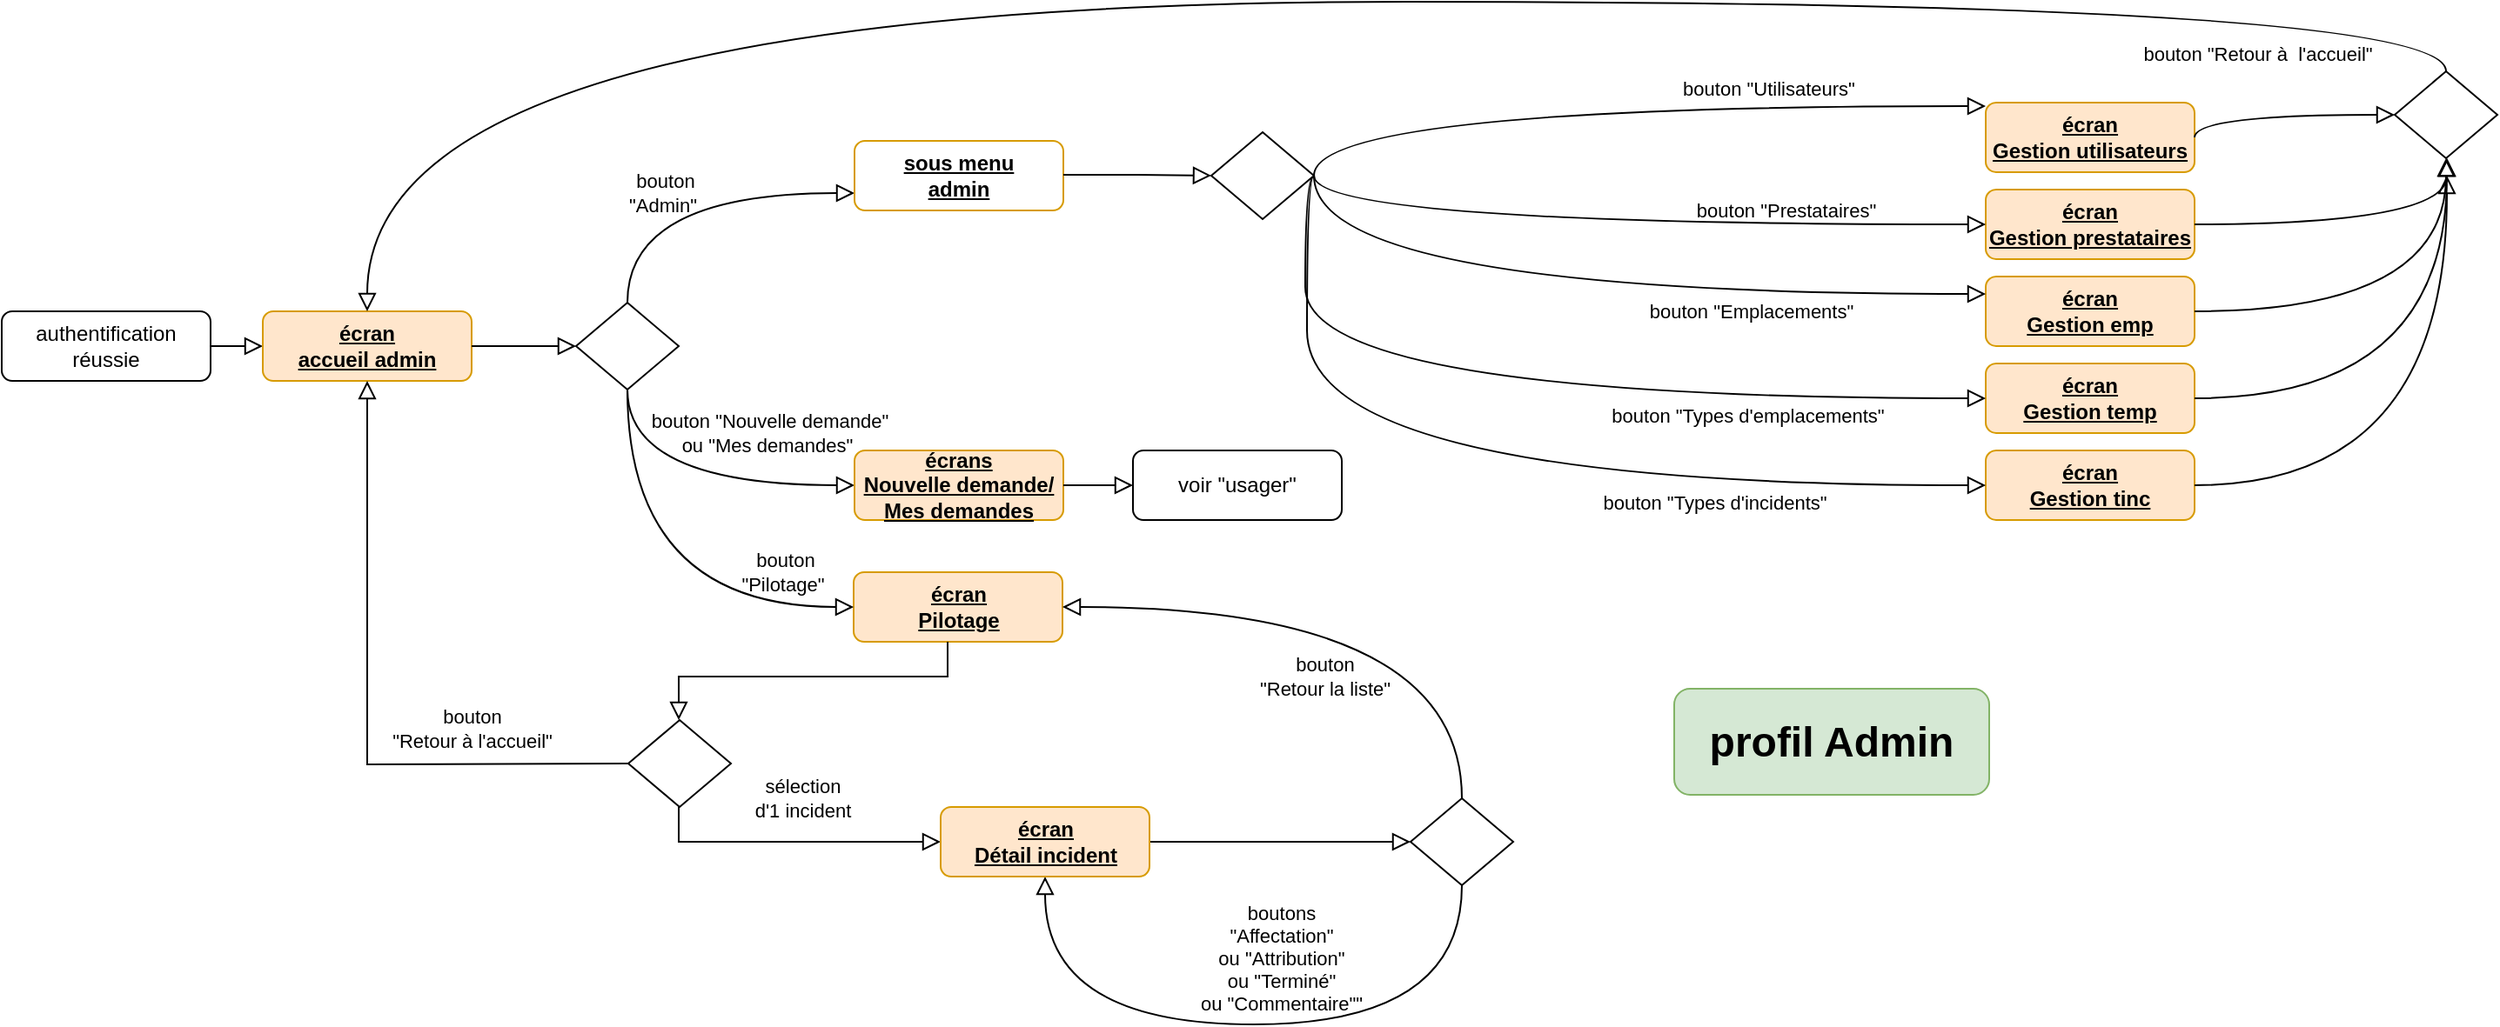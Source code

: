 <mxfile version="20.5.1" type="device"><diagram id="C5RBs43oDa-KdzZeNtuy" name="Page-1"><mxGraphModel dx="1646" dy="796" grid="0" gridSize="10" guides="1" tooltips="1" connect="1" arrows="1" fold="1" page="0" pageScale="1" pageWidth="827" pageHeight="1169" math="0" shadow="0"><root><mxCell id="WIyWlLk6GJQsqaUBKTNV-0"/><mxCell id="WIyWlLk6GJQsqaUBKTNV-1" parent="WIyWlLk6GJQsqaUBKTNV-0"/><mxCell id="wHWWd4oBxxGEsDB28wgn-13" value="&lt;b&gt;&lt;u&gt;écran&lt;br&gt;Gestion utilisateurs&lt;br&gt;&lt;/u&gt;&lt;/b&gt;" style="rounded=1;whiteSpace=wrap;html=1;fontSize=12;glass=0;strokeWidth=1;shadow=0;fillColor=#ffe6cc;strokeColor=#d79b00;" parent="WIyWlLk6GJQsqaUBKTNV-1" vertex="1"><mxGeometry x="995" y="78" width="120" height="40" as="geometry"/></mxCell><mxCell id="wHWWd4oBxxGEsDB28wgn-15" value="bouton &quot;Utilisateurs&quot;" style="rounded=0;html=1;jettySize=auto;orthogonalLoop=1;fontSize=11;endArrow=block;endFill=0;endSize=8;strokeWidth=1;shadow=0;labelBackgroundColor=none;edgeStyle=orthogonalEdgeStyle;exitX=1;exitY=0.5;exitDx=0;exitDy=0;curved=1;" parent="WIyWlLk6GJQsqaUBKTNV-1" source="XSv2vRxfYWQ-5kXtEl3n-26" target="wHWWd4oBxxGEsDB28wgn-13" edge="1"><mxGeometry x="0.413" y="10" relative="1" as="geometry"><mxPoint x="885" y="268" as="sourcePoint"/><mxPoint x="945" y="308" as="targetPoint"/><mxPoint as="offset"/><Array as="points"><mxPoint x="609" y="80"/></Array></mxGeometry></mxCell><mxCell id="wHWWd4oBxxGEsDB28wgn-38" value="authentification&lt;br&gt;réussie" style="rounded=1;whiteSpace=wrap;html=1;fontSize=12;glass=0;strokeWidth=1;shadow=0;" parent="WIyWlLk6GJQsqaUBKTNV-1" vertex="1"><mxGeometry x="-145" y="198" width="120" height="40" as="geometry"/></mxCell><mxCell id="wHWWd4oBxxGEsDB28wgn-39" value="" style="rounded=0;html=1;jettySize=auto;orthogonalLoop=1;fontSize=11;endArrow=block;endFill=0;endSize=8;strokeWidth=1;shadow=0;labelBackgroundColor=none;edgeStyle=orthogonalEdgeStyle;exitX=1;exitY=0.5;exitDx=0;exitDy=0;entryX=0;entryY=0.5;entryDx=0;entryDy=0;" parent="WIyWlLk6GJQsqaUBKTNV-1" source="wHWWd4oBxxGEsDB28wgn-38" target="XSv2vRxfYWQ-5kXtEl3n-1" edge="1"><mxGeometry relative="1" as="geometry"><mxPoint x="135" y="228" as="sourcePoint"/><mxPoint x="5" y="218" as="targetPoint"/><Array as="points"/></mxGeometry></mxCell><mxCell id="WacxPHQUBbal0EynzybE-0" value="&lt;b&gt;&lt;u&gt;écran&lt;br&gt;Gestion prestataires&lt;br&gt;&lt;/u&gt;&lt;/b&gt;" style="rounded=1;whiteSpace=wrap;html=1;fontSize=12;glass=0;strokeWidth=1;shadow=0;fillColor=#ffe6cc;strokeColor=#d79b00;" parent="WIyWlLk6GJQsqaUBKTNV-1" vertex="1"><mxGeometry x="995" y="128" width="120" height="40" as="geometry"/></mxCell><mxCell id="WacxPHQUBbal0EynzybE-1" value="bouton &quot;Prestataires&quot;" style="rounded=0;html=1;jettySize=auto;orthogonalLoop=1;fontSize=11;endArrow=block;endFill=0;endSize=8;strokeWidth=1;shadow=0;labelBackgroundColor=none;edgeStyle=orthogonalEdgeStyle;exitX=1;exitY=0.5;exitDx=0;exitDy=0;entryX=0;entryY=0.5;entryDx=0;entryDy=0;curved=1;" parent="WIyWlLk6GJQsqaUBKTNV-1" source="XSv2vRxfYWQ-5kXtEl3n-26" target="WacxPHQUBbal0EynzybE-0" edge="1"><mxGeometry x="0.444" y="8" relative="1" as="geometry"><mxPoint x="855" y="228" as="sourcePoint"/><mxPoint x="942" y="188" as="targetPoint"/><Array as="points"><mxPoint x="609" y="148"/></Array><mxPoint as="offset"/></mxGeometry></mxCell><mxCell id="WacxPHQUBbal0EynzybE-3" value="&lt;b&gt;&lt;u&gt;écran&lt;br&gt;Gestion emp&lt;br&gt;&lt;/u&gt;&lt;/b&gt;" style="rounded=1;whiteSpace=wrap;html=1;fontSize=12;glass=0;strokeWidth=1;shadow=0;fillColor=#ffe6cc;strokeColor=#d79b00;" parent="WIyWlLk6GJQsqaUBKTNV-1" vertex="1"><mxGeometry x="995" y="178" width="120" height="40" as="geometry"/></mxCell><mxCell id="WacxPHQUBbal0EynzybE-4" value="&lt;b&gt;&lt;u&gt;écran&lt;br&gt;Gestion temp&lt;br&gt;&lt;/u&gt;&lt;/b&gt;" style="rounded=1;whiteSpace=wrap;html=1;fontSize=12;glass=0;strokeWidth=1;shadow=0;fillColor=#ffe6cc;strokeColor=#d79b00;" parent="WIyWlLk6GJQsqaUBKTNV-1" vertex="1"><mxGeometry x="995" y="228" width="120" height="40" as="geometry"/></mxCell><mxCell id="WacxPHQUBbal0EynzybE-5" value="&lt;b&gt;&lt;u&gt;écran&lt;br&gt;Gestion tinc&lt;br&gt;&lt;/u&gt;&lt;/b&gt;" style="rounded=1;whiteSpace=wrap;html=1;fontSize=12;glass=0;strokeWidth=1;shadow=0;fillColor=#ffe6cc;strokeColor=#d79b00;" parent="WIyWlLk6GJQsqaUBKTNV-1" vertex="1"><mxGeometry x="995" y="278" width="120" height="40" as="geometry"/></mxCell><mxCell id="1AEIZfNOUrxyhgqVMBDC-114" value="bouton &quot;Types d'emplacements&quot;" style="html=1;jettySize=auto;orthogonalLoop=1;fontSize=11;endArrow=block;endFill=0;endSize=8;strokeWidth=1;shadow=0;labelBackgroundColor=none;edgeStyle=orthogonalEdgeStyle;exitX=1;exitY=0.5;exitDx=0;exitDy=0;entryX=0;entryY=0.5;entryDx=0;entryDy=0;curved=1;" parent="WIyWlLk6GJQsqaUBKTNV-1" source="XSv2vRxfYWQ-5kXtEl3n-26" target="WacxPHQUBbal0EynzybE-4" edge="1"><mxGeometry x="0.475" y="-10" relative="1" as="geometry"><mxPoint x="855" y="277.5" as="sourcePoint"/><mxPoint x="932" y="277.5" as="targetPoint"/><Array as="points"><mxPoint x="604" y="248"/></Array><mxPoint as="offset"/></mxGeometry></mxCell><mxCell id="1AEIZfNOUrxyhgqVMBDC-115" value="bouton &quot;Types d'incidents&quot;" style="html=1;jettySize=auto;orthogonalLoop=1;fontSize=11;endArrow=block;endFill=0;endSize=8;strokeWidth=1;shadow=0;labelBackgroundColor=none;edgeStyle=orthogonalEdgeStyle;entryX=0;entryY=0.5;entryDx=0;entryDy=0;curved=1;exitX=1;exitY=0.5;exitDx=0;exitDy=0;" parent="WIyWlLk6GJQsqaUBKTNV-1" source="XSv2vRxfYWQ-5kXtEl3n-26" target="WacxPHQUBbal0EynzybE-5" edge="1"><mxGeometry x="0.452" y="-10" relative="1" as="geometry"><mxPoint x="605" y="68" as="sourcePoint"/><mxPoint x="932" y="327.5" as="targetPoint"/><Array as="points"><mxPoint x="605" y="120"/><mxPoint x="605" y="298"/></Array><mxPoint as="offset"/></mxGeometry></mxCell><mxCell id="1AEIZfNOUrxyhgqVMBDC-116" value="bouton &quot;Emplacements&quot;" style="rounded=0;html=1;jettySize=auto;orthogonalLoop=1;fontSize=11;endArrow=block;endFill=0;endSize=8;strokeWidth=1;shadow=0;labelBackgroundColor=none;edgeStyle=orthogonalEdgeStyle;exitX=1;exitY=0.5;exitDx=0;exitDy=0;entryX=0;entryY=0.25;entryDx=0;entryDy=0;curved=1;" parent="WIyWlLk6GJQsqaUBKTNV-1" source="XSv2vRxfYWQ-5kXtEl3n-26" target="WacxPHQUBbal0EynzybE-3" edge="1"><mxGeometry x="0.405" y="-10" relative="1" as="geometry"><mxPoint x="855" y="377.5" as="sourcePoint"/><mxPoint x="932" y="377.5" as="targetPoint"/><Array as="points"><mxPoint x="609" y="188"/></Array><mxPoint as="offset"/></mxGeometry></mxCell><mxCell id="XSv2vRxfYWQ-5kXtEl3n-1" value="&lt;b&gt;&lt;u&gt;écran&lt;br&gt;accueil admin&lt;/u&gt;&lt;/b&gt;" style="rounded=1;whiteSpace=wrap;html=1;fontSize=12;glass=0;strokeWidth=1;shadow=0;fillColor=#ffe6cc;strokeColor=#d79b00;" parent="WIyWlLk6GJQsqaUBKTNV-1" vertex="1"><mxGeometry x="5" y="198" width="120" height="40" as="geometry"/></mxCell><mxCell id="XSv2vRxfYWQ-5kXtEl3n-2" value="bouton &quot;Nouvelle demande&quot;&lt;br&gt;ou&amp;nbsp;&quot;Mes demandes&quot;&amp;nbsp;" style="rounded=0;html=1;jettySize=auto;orthogonalLoop=1;fontSize=11;endArrow=block;endFill=0;endSize=8;strokeWidth=1;shadow=0;labelBackgroundColor=none;edgeStyle=orthogonalEdgeStyle;entryX=0;entryY=0.5;entryDx=0;entryDy=0;exitX=0.5;exitY=1;exitDx=0;exitDy=0;curved=1;" parent="WIyWlLk6GJQsqaUBKTNV-1" source="XSv2vRxfYWQ-5kXtEl3n-10" target="XSv2vRxfYWQ-5kXtEl3n-3" edge="1"><mxGeometry x="0.461" y="30" relative="1" as="geometry"><mxPoint x="215" y="278" as="sourcePoint"/><mxPoint x="335" y="278" as="targetPoint"/><mxPoint x="1" as="offset"/></mxGeometry></mxCell><mxCell id="XSv2vRxfYWQ-5kXtEl3n-3" value="&lt;b&gt;&lt;u&gt;écrans&lt;br&gt;Nouvelle demande/&lt;br&gt;Mes demandes&lt;br&gt;&lt;/u&gt;&lt;/b&gt;" style="rounded=1;whiteSpace=wrap;html=1;fontSize=12;glass=0;strokeWidth=1;shadow=0;fillColor=#ffe6cc;strokeColor=#d79b00;" parent="WIyWlLk6GJQsqaUBKTNV-1" vertex="1"><mxGeometry x="345" y="278" width="120" height="40" as="geometry"/></mxCell><mxCell id="XSv2vRxfYWQ-5kXtEl3n-4" value="voir &quot;usager&quot;" style="rounded=1;whiteSpace=wrap;html=1;fontSize=12;glass=0;strokeWidth=1;shadow=0;" parent="WIyWlLk6GJQsqaUBKTNV-1" vertex="1"><mxGeometry x="505" y="278" width="120" height="40" as="geometry"/></mxCell><mxCell id="XSv2vRxfYWQ-5kXtEl3n-5" value="" style="rounded=0;html=1;jettySize=auto;orthogonalLoop=1;fontSize=11;endArrow=block;endFill=0;endSize=8;strokeWidth=1;shadow=0;labelBackgroundColor=none;edgeStyle=orthogonalEdgeStyle;entryX=0;entryY=0.5;entryDx=0;entryDy=0;exitX=1;exitY=0.5;exitDx=0;exitDy=0;" parent="WIyWlLk6GJQsqaUBKTNV-1" source="XSv2vRxfYWQ-5kXtEl3n-3" target="XSv2vRxfYWQ-5kXtEl3n-4" edge="1"><mxGeometry relative="1" as="geometry"><mxPoint x="475" y="368" as="sourcePoint"/><mxPoint x="515" y="368" as="targetPoint"/><Array as="points"><mxPoint x="495" y="298"/><mxPoint x="495" y="298"/></Array></mxGeometry></mxCell><mxCell id="XSv2vRxfYWQ-5kXtEl3n-10" value="" style="rhombus;whiteSpace=wrap;html=1;shadow=0;fontFamily=Helvetica;fontSize=12;align=center;strokeWidth=1;spacing=6;spacingTop=-4;" parent="WIyWlLk6GJQsqaUBKTNV-1" vertex="1"><mxGeometry x="185" y="193" width="59" height="50" as="geometry"/></mxCell><mxCell id="XSv2vRxfYWQ-5kXtEl3n-11" value="" style="rounded=0;html=1;jettySize=auto;orthogonalLoop=1;fontSize=11;endArrow=block;endFill=0;endSize=8;strokeWidth=1;shadow=0;labelBackgroundColor=none;edgeStyle=orthogonalEdgeStyle;exitX=1;exitY=0.5;exitDx=0;exitDy=0;entryX=0;entryY=0.5;entryDx=0;entryDy=0;" parent="WIyWlLk6GJQsqaUBKTNV-1" source="XSv2vRxfYWQ-5kXtEl3n-1" target="XSv2vRxfYWQ-5kXtEl3n-10" edge="1"><mxGeometry relative="1" as="geometry"><mxPoint x="254" y="233" as="sourcePoint"/><mxPoint x="355" y="233" as="targetPoint"/><Array as="points"/></mxGeometry></mxCell><mxCell id="XSv2vRxfYWQ-5kXtEl3n-12" value="&lt;b&gt;&lt;u&gt;écran&lt;br&gt;Pilotage&lt;br&gt;&lt;/u&gt;&lt;/b&gt;" style="rounded=1;whiteSpace=wrap;html=1;fontSize=12;glass=0;strokeWidth=1;shadow=0;fillColor=#ffe6cc;strokeColor=#d79b00;" parent="WIyWlLk6GJQsqaUBKTNV-1" vertex="1"><mxGeometry x="344.5" y="348" width="120" height="40" as="geometry"/></mxCell><mxCell id="XSv2vRxfYWQ-5kXtEl3n-13" value="sélection&lt;br&gt;d'1 incident" style="rounded=0;html=1;jettySize=auto;orthogonalLoop=1;fontSize=11;endArrow=block;endFill=0;endSize=8;strokeWidth=1;shadow=0;labelBackgroundColor=none;edgeStyle=orthogonalEdgeStyle;exitX=0.5;exitY=1;exitDx=0;exitDy=0;entryX=0;entryY=0.5;entryDx=0;entryDy=0;" parent="WIyWlLk6GJQsqaUBKTNV-1" target="XSv2vRxfYWQ-5kXtEl3n-18" edge="1"><mxGeometry x="0.062" y="25" relative="1" as="geometry"><mxPoint x="244" y="483" as="sourcePoint"/><mxPoint x="474.5" y="508" as="targetPoint"/><Array as="points"><mxPoint x="244.5" y="503"/></Array><mxPoint as="offset"/></mxGeometry></mxCell><mxCell id="XSv2vRxfYWQ-5kXtEl3n-14" value="" style="rounded=0;html=1;jettySize=auto;orthogonalLoop=1;fontSize=11;endArrow=block;endFill=0;endSize=8;strokeWidth=1;shadow=0;labelBackgroundColor=none;edgeStyle=orthogonalEdgeStyle;exitX=1;exitY=0.5;exitDx=0;exitDy=0;entryX=0;entryY=0.5;entryDx=0;entryDy=0;" parent="WIyWlLk6GJQsqaUBKTNV-1" source="XSv2vRxfYWQ-5kXtEl3n-18" target="XSv2vRxfYWQ-5kXtEl3n-17" edge="1"><mxGeometry relative="1" as="geometry"><mxPoint x="404.5" y="608" as="sourcePoint"/><mxPoint x="404.5" y="748" as="targetPoint"/><Array as="points"><mxPoint x="644.5" y="503"/><mxPoint x="644.5" y="503"/></Array></mxGeometry></mxCell><mxCell id="XSv2vRxfYWQ-5kXtEl3n-15" value="boutons&lt;br&gt;&quot;Affectation&quot;&lt;br&gt;ou &quot;Attribution&quot;&lt;br&gt;ou &quot;Terminé&quot;&lt;br&gt;ou &quot;Commentaire&quot;&quot;" style="html=1;jettySize=auto;orthogonalLoop=1;fontSize=11;endArrow=block;endFill=0;endSize=8;strokeWidth=1;shadow=0;labelBackgroundColor=none;edgeStyle=orthogonalEdgeStyle;exitX=0.5;exitY=1;exitDx=0;exitDy=0;entryX=0.5;entryY=1;entryDx=0;entryDy=0;rounded=0;curved=1;" parent="WIyWlLk6GJQsqaUBKTNV-1" source="XSv2vRxfYWQ-5kXtEl3n-17" target="XSv2vRxfYWQ-5kXtEl3n-18" edge="1"><mxGeometry x="-0.09" y="-38" relative="1" as="geometry"><mxPoint x="442.5" y="668" as="sourcePoint"/><mxPoint x="844.5" y="663" as="targetPoint"/><Array as="points"><mxPoint x="694.5" y="608"/><mxPoint x="454.5" y="608"/></Array><mxPoint as="offset"/></mxGeometry></mxCell><mxCell id="XSv2vRxfYWQ-5kXtEl3n-16" value="" style="rounded=0;html=1;jettySize=auto;orthogonalLoop=1;fontSize=11;endArrow=block;endFill=0;endSize=8;strokeWidth=1;shadow=0;labelBackgroundColor=none;edgeStyle=orthogonalEdgeStyle;entryX=0.5;entryY=0;entryDx=0;entryDy=0;" parent="WIyWlLk6GJQsqaUBKTNV-1" edge="1"><mxGeometry relative="1" as="geometry"><mxPoint x="244" y="433" as="targetPoint"/><Array as="points"><mxPoint x="398.5" y="408"/></Array><mxPoint x="398.5" y="388" as="sourcePoint"/></mxGeometry></mxCell><mxCell id="XSv2vRxfYWQ-5kXtEl3n-17" value="" style="rhombus;whiteSpace=wrap;html=1;shadow=0;fontFamily=Helvetica;fontSize=12;align=center;strokeWidth=1;spacing=6;spacingTop=-4;" parent="WIyWlLk6GJQsqaUBKTNV-1" vertex="1"><mxGeometry x="664.5" y="478" width="59" height="50" as="geometry"/></mxCell><mxCell id="XSv2vRxfYWQ-5kXtEl3n-18" value="&lt;b&gt;&lt;u&gt;écran&lt;br&gt;Détail incident&lt;br&gt;&lt;/u&gt;&lt;/b&gt;" style="rounded=1;whiteSpace=wrap;html=1;fontSize=12;glass=0;strokeWidth=1;shadow=0;fillColor=#ffe6cc;strokeColor=#d79b00;" parent="WIyWlLk6GJQsqaUBKTNV-1" vertex="1"><mxGeometry x="394.5" y="483" width="120" height="40" as="geometry"/></mxCell><mxCell id="XSv2vRxfYWQ-5kXtEl3n-19" value="bouton&lt;br&gt;&quot;Retour la liste&quot;" style="html=1;jettySize=auto;orthogonalLoop=1;fontSize=11;endArrow=block;endFill=0;endSize=8;strokeWidth=1;shadow=0;labelBackgroundColor=none;rounded=0;exitX=0.5;exitY=0;exitDx=0;exitDy=0;entryX=1;entryY=0.5;entryDx=0;entryDy=0;edgeStyle=orthogonalEdgeStyle;curved=1;" parent="WIyWlLk6GJQsqaUBKTNV-1" source="XSv2vRxfYWQ-5kXtEl3n-17" target="XSv2vRxfYWQ-5kXtEl3n-12" edge="1"><mxGeometry x="0.116" y="40" relative="1" as="geometry"><mxPoint x="634.5" y="343" as="sourcePoint"/><mxPoint x="884.5" y="758" as="targetPoint"/><mxPoint as="offset"/></mxGeometry></mxCell><mxCell id="XSv2vRxfYWQ-5kXtEl3n-20" value="" style="rhombus;whiteSpace=wrap;html=1;shadow=0;fontFamily=Helvetica;fontSize=12;align=center;strokeWidth=1;spacing=6;spacingTop=-4;" parent="WIyWlLk6GJQsqaUBKTNV-1" vertex="1"><mxGeometry x="215" y="433" width="59" height="50" as="geometry"/></mxCell><mxCell id="XSv2vRxfYWQ-5kXtEl3n-21" value="bouton&lt;br&gt;&quot;Retour à l'accueil&quot;" style="rounded=0;html=1;jettySize=auto;orthogonalLoop=1;fontSize=11;endArrow=block;endFill=0;endSize=8;strokeWidth=1;shadow=0;labelBackgroundColor=none;edgeStyle=orthogonalEdgeStyle;exitX=0;exitY=0.5;exitDx=0;exitDy=0;entryX=0.5;entryY=1;entryDx=0;entryDy=0;" parent="WIyWlLk6GJQsqaUBKTNV-1" target="XSv2vRxfYWQ-5kXtEl3n-1" edge="1"><mxGeometry x="-0.513" y="-20" relative="1" as="geometry"><mxPoint x="215" y="458" as="sourcePoint"/><mxPoint x="25" y="388" as="targetPoint"/><Array as="points"/><mxPoint as="offset"/></mxGeometry></mxCell><mxCell id="XSv2vRxfYWQ-5kXtEl3n-22" value="bouton&lt;br&gt;&quot;Pilotage&quot;&amp;nbsp;" style="rounded=0;html=1;jettySize=auto;orthogonalLoop=1;fontSize=11;endArrow=block;endFill=0;endSize=8;strokeWidth=1;shadow=0;labelBackgroundColor=none;edgeStyle=orthogonalEdgeStyle;entryX=0;entryY=0.5;entryDx=0;entryDy=0;exitX=0.5;exitY=1;exitDx=0;exitDy=0;curved=1;" parent="WIyWlLk6GJQsqaUBKTNV-1" source="XSv2vRxfYWQ-5kXtEl3n-10" target="XSv2vRxfYWQ-5kXtEl3n-12" edge="1"><mxGeometry x="0.69" y="20" relative="1" as="geometry"><mxPoint x="224.5" y="253" as="sourcePoint"/><mxPoint x="355" y="308" as="targetPoint"/><mxPoint as="offset"/></mxGeometry></mxCell><mxCell id="XSv2vRxfYWQ-5kXtEl3n-23" value="bouton&lt;br&gt;&quot;Admin&quot;&amp;nbsp;" style="rounded=0;html=1;jettySize=auto;orthogonalLoop=1;fontSize=11;endArrow=block;endFill=0;endSize=8;strokeWidth=1;shadow=0;labelBackgroundColor=none;edgeStyle=orthogonalEdgeStyle;exitX=0.5;exitY=0;exitDx=0;exitDy=0;curved=1;entryX=0;entryY=0.75;entryDx=0;entryDy=0;" parent="WIyWlLk6GJQsqaUBKTNV-1" source="XSv2vRxfYWQ-5kXtEl3n-10" target="XSv2vRxfYWQ-5kXtEl3n-24" edge="1"><mxGeometry x="-0.127" relative="1" as="geometry"><mxPoint x="224.5" y="253" as="sourcePoint"/><mxPoint x="355" y="68" as="targetPoint"/><mxPoint as="offset"/><Array as="points"><mxPoint x="215" y="130"/></Array></mxGeometry></mxCell><mxCell id="XSv2vRxfYWQ-5kXtEl3n-24" value="&lt;b&gt;&lt;u&gt;sous menu&lt;br&gt;admin&lt;br&gt;&lt;/u&gt;&lt;/b&gt;" style="rounded=1;whiteSpace=wrap;html=1;fontSize=12;glass=0;strokeWidth=1;shadow=0;fillColor=none;strokeColor=#d79b00;" parent="WIyWlLk6GJQsqaUBKTNV-1" vertex="1"><mxGeometry x="345" y="100" width="120" height="40" as="geometry"/></mxCell><mxCell id="XSv2vRxfYWQ-5kXtEl3n-25" value="" style="rounded=0;html=1;jettySize=auto;orthogonalLoop=1;fontSize=11;endArrow=block;endFill=0;endSize=8;strokeWidth=1;shadow=0;labelBackgroundColor=none;edgeStyle=orthogonalEdgeStyle;exitX=1;exitY=0.488;exitDx=0;exitDy=0;entryX=0;entryY=0.5;entryDx=0;entryDy=0;exitPerimeter=0;" parent="WIyWlLk6GJQsqaUBKTNV-1" source="XSv2vRxfYWQ-5kXtEl3n-24" target="XSv2vRxfYWQ-5kXtEl3n-26" edge="1"><mxGeometry relative="1" as="geometry"><mxPoint x="480" y="67.5" as="sourcePoint"/><mxPoint x="540" y="67.5" as="targetPoint"/><Array as="points"/></mxGeometry></mxCell><mxCell id="XSv2vRxfYWQ-5kXtEl3n-26" value="" style="rhombus;whiteSpace=wrap;html=1;shadow=0;fontFamily=Helvetica;fontSize=12;align=center;strokeWidth=1;spacing=6;spacingTop=-4;" parent="WIyWlLk6GJQsqaUBKTNV-1" vertex="1"><mxGeometry x="550" y="95" width="59" height="50" as="geometry"/></mxCell><mxCell id="XSv2vRxfYWQ-5kXtEl3n-27" value="" style="rhombus;whiteSpace=wrap;html=1;shadow=0;fontFamily=Helvetica;fontSize=12;align=center;strokeWidth=1;spacing=6;spacingTop=-4;" parent="WIyWlLk6GJQsqaUBKTNV-1" vertex="1"><mxGeometry x="1230" y="60" width="59" height="50" as="geometry"/></mxCell><mxCell id="XSv2vRxfYWQ-5kXtEl3n-28" value="" style="rounded=0;html=1;jettySize=auto;orthogonalLoop=1;fontSize=11;endArrow=block;endFill=0;endSize=8;strokeWidth=1;shadow=0;labelBackgroundColor=none;edgeStyle=orthogonalEdgeStyle;exitX=1;exitY=0.5;exitDx=0;exitDy=0;entryX=0;entryY=0.5;entryDx=0;entryDy=0;curved=1;" parent="WIyWlLk6GJQsqaUBKTNV-1" source="wHWWd4oBxxGEsDB28wgn-13" target="XSv2vRxfYWQ-5kXtEl3n-27" edge="1"><mxGeometry x="-0.243" y="-20" relative="1" as="geometry"><mxPoint x="614" y="78" as="sourcePoint"/><mxPoint x="1005" y="218" as="targetPoint"/><Array as="points"><mxPoint x="1115" y="85"/></Array><mxPoint as="offset"/></mxGeometry></mxCell><mxCell id="XSv2vRxfYWQ-5kXtEl3n-29" value="" style="rounded=0;html=1;jettySize=auto;orthogonalLoop=1;fontSize=11;endArrow=block;endFill=0;endSize=8;strokeWidth=1;shadow=0;labelBackgroundColor=none;edgeStyle=orthogonalEdgeStyle;exitX=1;exitY=0.5;exitDx=0;exitDy=0;curved=1;" parent="WIyWlLk6GJQsqaUBKTNV-1" source="WacxPHQUBbal0EynzybE-0" edge="1"><mxGeometry x="-0.243" y="-20" relative="1" as="geometry"><mxPoint x="1125" y="108" as="sourcePoint"/><mxPoint x="1260" y="110" as="targetPoint"/><Array as="points"><mxPoint x="1260" y="148"/></Array><mxPoint as="offset"/></mxGeometry></mxCell><mxCell id="XSv2vRxfYWQ-5kXtEl3n-30" value="" style="rounded=0;html=1;jettySize=auto;orthogonalLoop=1;fontSize=11;endArrow=block;endFill=0;endSize=8;strokeWidth=1;shadow=0;labelBackgroundColor=none;edgeStyle=orthogonalEdgeStyle;exitX=1;exitY=0.5;exitDx=0;exitDy=0;curved=1;" parent="WIyWlLk6GJQsqaUBKTNV-1" source="WacxPHQUBbal0EynzybE-4" edge="1"><mxGeometry x="-0.243" y="-20" relative="1" as="geometry"><mxPoint x="1135" y="118" as="sourcePoint"/><mxPoint x="1260" y="110" as="targetPoint"/><Array as="points"><mxPoint x="1260" y="248"/></Array><mxPoint as="offset"/></mxGeometry></mxCell><mxCell id="XSv2vRxfYWQ-5kXtEl3n-31" value="" style="rounded=0;html=1;jettySize=auto;orthogonalLoop=1;fontSize=11;endArrow=block;endFill=0;endSize=8;strokeWidth=1;shadow=0;labelBackgroundColor=none;edgeStyle=orthogonalEdgeStyle;exitX=1;exitY=0.5;exitDx=0;exitDy=0;curved=1;entryX=0.5;entryY=1;entryDx=0;entryDy=0;" parent="WIyWlLk6GJQsqaUBKTNV-1" source="WacxPHQUBbal0EynzybE-3" target="XSv2vRxfYWQ-5kXtEl3n-27" edge="1"><mxGeometry x="-0.243" y="-20" relative="1" as="geometry"><mxPoint x="1145" y="128" as="sourcePoint"/><mxPoint x="1215" y="148" as="targetPoint"/><Array as="points"><mxPoint x="1260" y="198"/></Array><mxPoint as="offset"/></mxGeometry></mxCell><mxCell id="XSv2vRxfYWQ-5kXtEl3n-32" value="" style="rounded=0;html=1;jettySize=auto;orthogonalLoop=1;fontSize=11;endArrow=block;endFill=0;endSize=8;strokeWidth=1;shadow=0;labelBackgroundColor=none;edgeStyle=orthogonalEdgeStyle;exitX=1;exitY=0.5;exitDx=0;exitDy=0;curved=1;" parent="WIyWlLk6GJQsqaUBKTNV-1" source="WacxPHQUBbal0EynzybE-5" edge="1"><mxGeometry x="-0.243" y="-20" relative="1" as="geometry"><mxPoint x="1155" y="138" as="sourcePoint"/><mxPoint x="1260" y="120" as="targetPoint"/><Array as="points"><mxPoint x="1260" y="298"/></Array><mxPoint as="offset"/></mxGeometry></mxCell><mxCell id="XSv2vRxfYWQ-5kXtEl3n-33" value="bouton &quot;Retour à&amp;nbsp; l'accueil&quot;" style="rounded=0;html=1;jettySize=auto;orthogonalLoop=1;fontSize=11;endArrow=block;endFill=0;endSize=8;strokeWidth=1;shadow=0;labelBackgroundColor=none;edgeStyle=orthogonalEdgeStyle;exitX=0.5;exitY=0;exitDx=0;exitDy=0;curved=1;entryX=0.5;entryY=0;entryDx=0;entryDy=0;" parent="WIyWlLk6GJQsqaUBKTNV-1" source="XSv2vRxfYWQ-5kXtEl3n-27" target="XSv2vRxfYWQ-5kXtEl3n-1" edge="1"><mxGeometry x="-0.788" y="30" relative="1" as="geometry"><mxPoint x="1125" y="108" as="sourcePoint"/><mxPoint x="335" y="38" as="targetPoint"/><Array as="points"><mxPoint x="1260" y="20"/><mxPoint x="65" y="20"/></Array><mxPoint x="1" as="offset"/></mxGeometry></mxCell><mxCell id="dbk7s2f3R9i1K-7i_5kC-0" value="&lt;b&gt;&lt;font style=&quot;font-size: 24px;&quot;&gt;profil Admin&lt;/font&gt;&lt;/b&gt;" style="rounded=1;whiteSpace=wrap;html=1;fontSize=12;glass=0;strokeWidth=1;shadow=0;fillColor=#d5e8d4;strokeColor=#82b366;" parent="WIyWlLk6GJQsqaUBKTNV-1" vertex="1"><mxGeometry x="816" y="415" width="181" height="61" as="geometry"/></mxCell></root></mxGraphModel></diagram></mxfile>